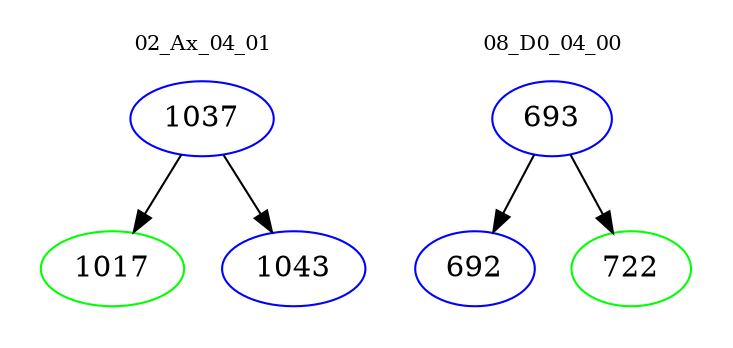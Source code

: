 digraph{
subgraph cluster_0 {
color = white
label = "02_Ax_04_01";
fontsize=10;
T0_1037 [label="1037", color="blue"]
T0_1037 -> T0_1017 [color="black"]
T0_1017 [label="1017", color="green"]
T0_1037 -> T0_1043 [color="black"]
T0_1043 [label="1043", color="blue"]
}
subgraph cluster_1 {
color = white
label = "08_D0_04_00";
fontsize=10;
T1_693 [label="693", color="blue"]
T1_693 -> T1_692 [color="black"]
T1_692 [label="692", color="blue"]
T1_693 -> T1_722 [color="black"]
T1_722 [label="722", color="green"]
}
}
